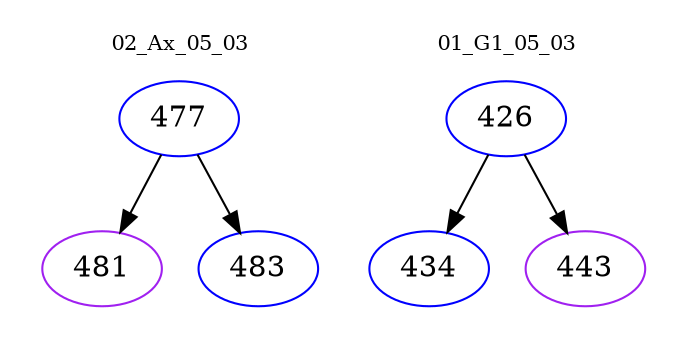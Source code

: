 digraph{
subgraph cluster_0 {
color = white
label = "02_Ax_05_03";
fontsize=10;
T0_477 [label="477", color="blue"]
T0_477 -> T0_481 [color="black"]
T0_481 [label="481", color="purple"]
T0_477 -> T0_483 [color="black"]
T0_483 [label="483", color="blue"]
}
subgraph cluster_1 {
color = white
label = "01_G1_05_03";
fontsize=10;
T1_426 [label="426", color="blue"]
T1_426 -> T1_434 [color="black"]
T1_434 [label="434", color="blue"]
T1_426 -> T1_443 [color="black"]
T1_443 [label="443", color="purple"]
}
}
